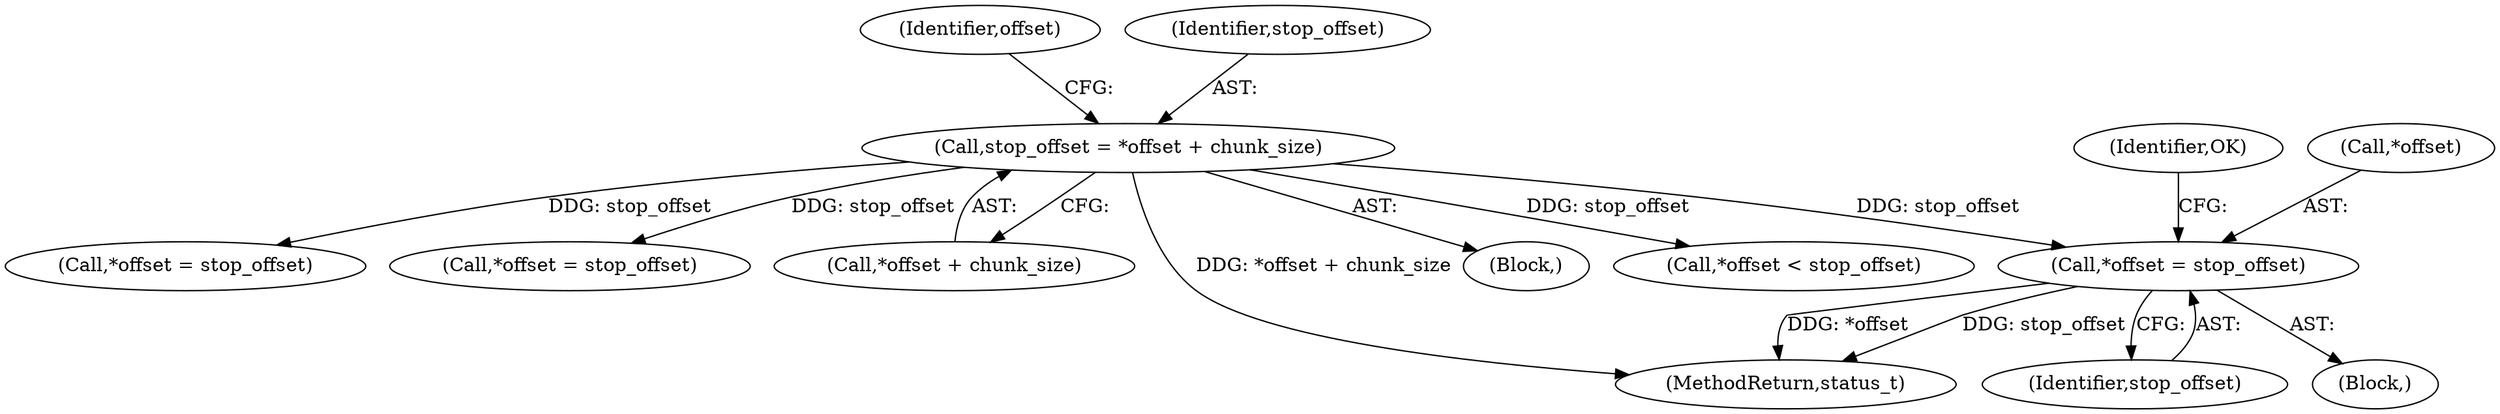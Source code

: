 digraph "0_Android_e7142a0703bc93f75e213e96ebc19000022afed9@pointer" {
"1002550" [label="(Call,*offset = stop_offset)"];
"1002495" [label="(Call,stop_offset = *offset + chunk_size)"];
"1002549" [label="(Block,)"];
"1002562" [label="(Call,*offset < stop_offset)"];
"1002497" [label="(Call,*offset + chunk_size)"];
"1002538" [label="(Call,*offset = stop_offset)"];
"1002503" [label="(Identifier,offset)"];
"1002555" [label="(Identifier,OK)"];
"1002524" [label="(Call,*offset = stop_offset)"];
"1002551" [label="(Call,*offset)"];
"1002495" [label="(Call,stop_offset = *offset + chunk_size)"];
"1002550" [label="(Call,*offset = stop_offset)"];
"1003275" [label="(MethodReturn,status_t)"];
"1002496" [label="(Identifier,stop_offset)"];
"1002493" [label="(Block,)"];
"1002553" [label="(Identifier,stop_offset)"];
"1002550" -> "1002549"  [label="AST: "];
"1002550" -> "1002553"  [label="CFG: "];
"1002551" -> "1002550"  [label="AST: "];
"1002553" -> "1002550"  [label="AST: "];
"1002555" -> "1002550"  [label="CFG: "];
"1002550" -> "1003275"  [label="DDG: *offset"];
"1002550" -> "1003275"  [label="DDG: stop_offset"];
"1002495" -> "1002550"  [label="DDG: stop_offset"];
"1002495" -> "1002493"  [label="AST: "];
"1002495" -> "1002497"  [label="CFG: "];
"1002496" -> "1002495"  [label="AST: "];
"1002497" -> "1002495"  [label="AST: "];
"1002503" -> "1002495"  [label="CFG: "];
"1002495" -> "1003275"  [label="DDG: *offset + chunk_size"];
"1002495" -> "1002524"  [label="DDG: stop_offset"];
"1002495" -> "1002538"  [label="DDG: stop_offset"];
"1002495" -> "1002562"  [label="DDG: stop_offset"];
}
